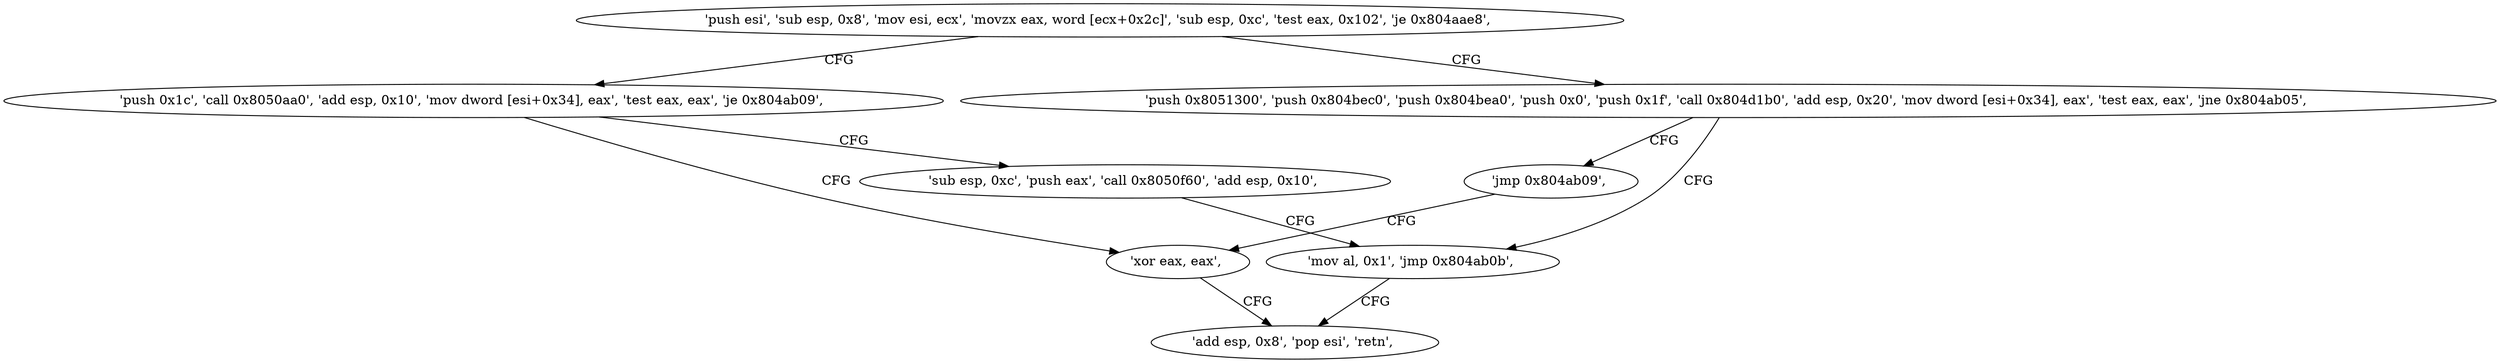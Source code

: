 digraph "func" {
"134523568" [label = "'push esi', 'sub esp, 0x8', 'mov esi, ecx', 'movzx eax, word [ecx+0x2c]', 'sub esp, 0xc', 'test eax, 0x102', 'je 0x804aae8', " ]
"134523624" [label = "'push 0x1c', 'call 0x8050aa0', 'add esp, 0x10', 'mov dword [esi+0x34], eax', 'test eax, eax', 'je 0x804ab09', " ]
"134523588" [label = "'push 0x8051300', 'push 0x804bec0', 'push 0x804bea0', 'push 0x0', 'push 0x1f', 'call 0x804d1b0', 'add esp, 0x20', 'mov dword [esi+0x34], eax', 'test eax, eax', 'jne 0x804ab05', " ]
"134523657" [label = "'xor eax, eax', " ]
"134523641" [label = "'sub esp, 0xc', 'push eax', 'call 0x8050f60', 'add esp, 0x10', " ]
"134523653" [label = "'mov al, 0x1', 'jmp 0x804ab0b', " ]
"134523622" [label = "'jmp 0x804ab09', " ]
"134523659" [label = "'add esp, 0x8', 'pop esi', 'retn', " ]
"134523568" -> "134523624" [ label = "CFG" ]
"134523568" -> "134523588" [ label = "CFG" ]
"134523624" -> "134523657" [ label = "CFG" ]
"134523624" -> "134523641" [ label = "CFG" ]
"134523588" -> "134523653" [ label = "CFG" ]
"134523588" -> "134523622" [ label = "CFG" ]
"134523657" -> "134523659" [ label = "CFG" ]
"134523641" -> "134523653" [ label = "CFG" ]
"134523653" -> "134523659" [ label = "CFG" ]
"134523622" -> "134523657" [ label = "CFG" ]
}
